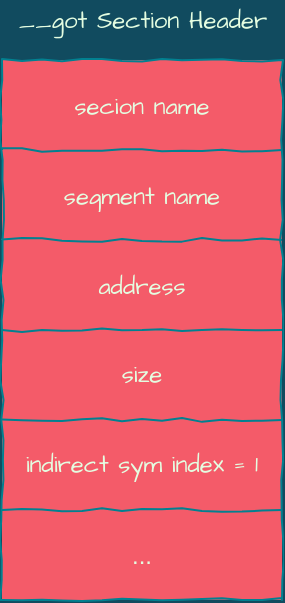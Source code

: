 <mxfile version="14.1.2" type="github"><diagram id="vkNS-ux78XkrAzjE5yEm" name="Page-1"><mxGraphModel dx="786" dy="427" grid="1" gridSize="10" guides="1" tooltips="1" connect="1" arrows="1" fold="1" page="1" pageScale="1" pageWidth="827" pageHeight="1169" background="#114B5F" math="0" shadow="0"><root><mxCell id="0"/><mxCell id="1" parent="0"/><mxCell id="_N30-8KWYY2U87UxxjHT-1" value="" style="shape=table;html=1;whiteSpace=wrap;startSize=0;container=1;collapsible=0;childLayout=tableLayout;fontFamily=Architects Daughter;fontSource=https%3A%2F%2Ffonts.googleapis.com%2Fcss%3Ffamily%3DArchitects%2BDaughter;comic=1;fillColor=#F45B69;strokeColor=#028090;fontColor=#E4FDE1;" parent="1" vertex="1"><mxGeometry x="320" y="100" width="140" height="270" as="geometry"/></mxCell><mxCell id="_N30-8KWYY2U87UxxjHT-2" value="" style="shape=partialRectangle;html=1;whiteSpace=wrap;collapsible=0;dropTarget=0;pointerEvents=0;fillColor=none;top=0;left=0;bottom=0;right=0;points=[[0,0.5],[1,0.5]];portConstraint=eastwest;strokeColor=#028090;fontColor=#E4FDE1;" parent="_N30-8KWYY2U87UxxjHT-1" vertex="1"><mxGeometry width="140" height="45" as="geometry"/></mxCell><mxCell id="_N30-8KWYY2U87UxxjHT-3" value="&lt;font face=&quot;Architects Daughter&quot; data-font-src=&quot;https://fonts.googleapis.com/css?family=Architects+Daughter&quot;&gt;secion name&lt;/font&gt;" style="shape=partialRectangle;html=1;whiteSpace=wrap;connectable=0;overflow=hidden;fillColor=none;top=0;left=0;bottom=0;right=0;strokeColor=#028090;fontColor=#E4FDE1;" parent="_N30-8KWYY2U87UxxjHT-2" vertex="1"><mxGeometry width="140" height="45" as="geometry"/></mxCell><mxCell id="_N30-8KWYY2U87UxxjHT-4" value="" style="shape=partialRectangle;html=1;whiteSpace=wrap;collapsible=0;dropTarget=0;pointerEvents=0;fillColor=none;top=0;left=0;bottom=0;right=0;points=[[0,0.5],[1,0.5]];portConstraint=eastwest;strokeColor=#028090;fontColor=#E4FDE1;" parent="_N30-8KWYY2U87UxxjHT-1" vertex="1"><mxGeometry y="45" width="140" height="45" as="geometry"/></mxCell><mxCell id="_N30-8KWYY2U87UxxjHT-5" value="&lt;font face=&quot;Architects Daughter&quot;&gt;segment name&lt;/font&gt;" style="shape=partialRectangle;html=1;whiteSpace=wrap;connectable=0;overflow=hidden;fillColor=none;top=0;left=0;bottom=0;right=0;strokeColor=#028090;fontColor=#E4FDE1;" parent="_N30-8KWYY2U87UxxjHT-4" vertex="1"><mxGeometry width="140" height="45" as="geometry"/></mxCell><mxCell id="_N30-8KWYY2U87UxxjHT-6" value="" style="shape=partialRectangle;html=1;whiteSpace=wrap;collapsible=0;dropTarget=0;pointerEvents=0;fillColor=none;top=0;left=0;bottom=0;right=0;points=[[0,0.5],[1,0.5]];portConstraint=eastwest;strokeColor=#028090;fontColor=#E4FDE1;" parent="_N30-8KWYY2U87UxxjHT-1" vertex="1"><mxGeometry y="90" width="140" height="45" as="geometry"/></mxCell><mxCell id="_N30-8KWYY2U87UxxjHT-7" value="&lt;font face=&quot;Architects Daughter&quot; data-font-src=&quot;https://fonts.googleapis.com/css?family=Architects+Daughter&quot;&gt;address&lt;/font&gt;" style="shape=partialRectangle;html=1;whiteSpace=wrap;connectable=0;overflow=hidden;fillColor=none;top=0;left=0;bottom=0;right=0;strokeColor=#028090;fontColor=#E4FDE1;" parent="_N30-8KWYY2U87UxxjHT-6" vertex="1"><mxGeometry width="140" height="45" as="geometry"/></mxCell><mxCell id="_N30-8KWYY2U87UxxjHT-8" value="" style="shape=partialRectangle;html=1;whiteSpace=wrap;collapsible=0;dropTarget=0;pointerEvents=0;fillColor=none;top=0;left=0;bottom=0;right=0;points=[[0,0.5],[1,0.5]];portConstraint=eastwest;strokeColor=#028090;fontColor=#E4FDE1;" parent="_N30-8KWYY2U87UxxjHT-1" vertex="1"><mxGeometry y="135" width="140" height="45" as="geometry"/></mxCell><mxCell id="_N30-8KWYY2U87UxxjHT-9" value="size" style="shape=partialRectangle;html=1;whiteSpace=wrap;connectable=0;overflow=hidden;fillColor=none;top=0;left=0;bottom=0;right=0;fontFamily=Architects Daughter;fontSource=https%3A%2F%2Ffonts.googleapis.com%2Fcss%3Ffamily%3DArchitects%2BDaughter;strokeColor=#028090;fontColor=#E4FDE1;" parent="_N30-8KWYY2U87UxxjHT-8" vertex="1"><mxGeometry width="140" height="45" as="geometry"/></mxCell><mxCell id="_N30-8KWYY2U87UxxjHT-10" value="" style="shape=partialRectangle;html=1;whiteSpace=wrap;collapsible=0;dropTarget=0;pointerEvents=0;fillColor=none;top=0;left=0;bottom=0;right=0;points=[[0,0.5],[1,0.5]];portConstraint=eastwest;strokeColor=#028090;fontColor=#E4FDE1;" parent="_N30-8KWYY2U87UxxjHT-1" vertex="1"><mxGeometry y="180" width="140" height="45" as="geometry"/></mxCell><mxCell id="_N30-8KWYY2U87UxxjHT-11" value="indirect sym index = 1" style="shape=partialRectangle;html=1;whiteSpace=wrap;connectable=0;overflow=hidden;fillColor=none;top=0;left=0;bottom=0;right=0;fontFamily=Architects Daughter;fontSource=https%3A%2F%2Ffonts.googleapis.com%2Fcss%3Ffamily%3DArchitects%2BDaughter;strokeColor=#028090;fontColor=#E4FDE1;" parent="_N30-8KWYY2U87UxxjHT-10" vertex="1"><mxGeometry width="140" height="45" as="geometry"/></mxCell><mxCell id="_N30-8KWYY2U87UxxjHT-12" style="shape=partialRectangle;html=1;whiteSpace=wrap;collapsible=0;dropTarget=0;pointerEvents=0;fillColor=none;top=0;left=0;bottom=0;right=0;points=[[0,0.5],[1,0.5]];portConstraint=eastwest;strokeColor=#028090;fontColor=#E4FDE1;" parent="_N30-8KWYY2U87UxxjHT-1" vertex="1"><mxGeometry y="225" width="140" height="45" as="geometry"/></mxCell><mxCell id="_N30-8KWYY2U87UxxjHT-13" value="..." style="shape=partialRectangle;html=1;whiteSpace=wrap;connectable=0;overflow=hidden;fillColor=none;top=0;left=0;bottom=0;right=0;strokeColor=#028090;fontColor=#E4FDE1;" parent="_N30-8KWYY2U87UxxjHT-12" vertex="1"><mxGeometry width="140" height="45" as="geometry"/></mxCell><mxCell id="_N30-8KWYY2U87UxxjHT-15" value="&lt;font face=&quot;Architects Daughter&quot; data-font-src=&quot;https://fonts.googleapis.com/css?family=Architects+Daughter&quot;&gt;__got Section Header&lt;/font&gt;" style="text;html=1;align=center;verticalAlign=middle;resizable=0;points=[];autosize=1;fontColor=#E4FDE1;" parent="1" vertex="1"><mxGeometry x="320" y="70" width="140" height="20" as="geometry"/></mxCell></root></mxGraphModel></diagram></mxfile>